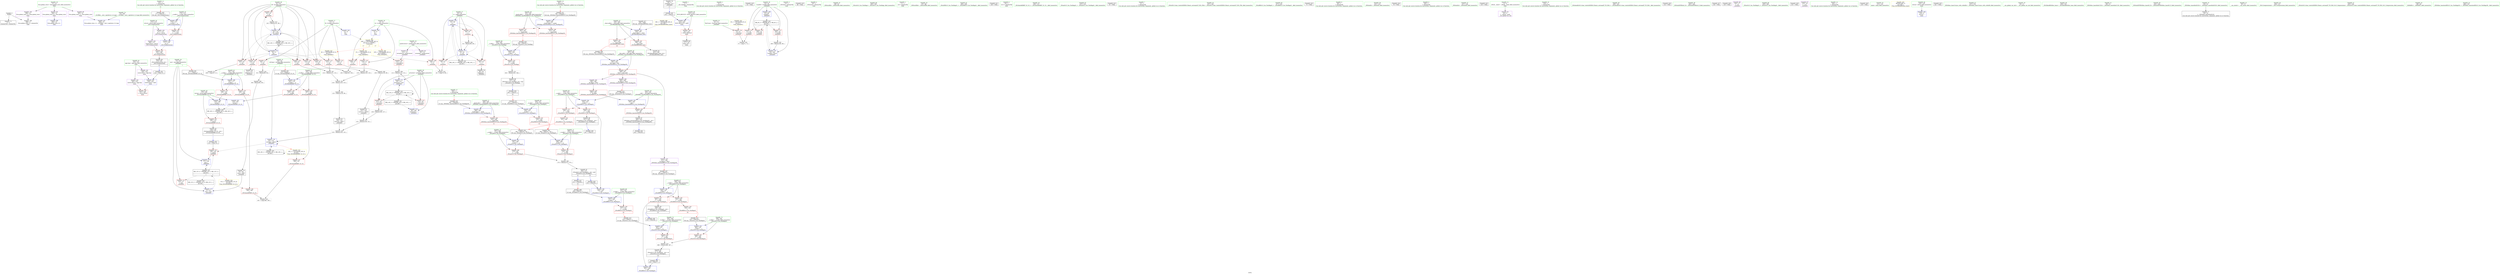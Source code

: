 digraph "SVFG" {
	label="SVFG";

	Node0x55992e566b10 [shape=record,color=grey,label="{NodeID: 0\nNullPtr}"];
	Node0x55992e566b10 -> Node0x55992e588270[style=solid];
	Node0x55992e566b10 -> Node0x55992e58dfb0[style=solid];
	Node0x55992e5bee40 [shape=record,color=black,label="{NodeID: 443\n271 = PHI(235, )\n0th arg _ZSt12setprecisioni }"];
	Node0x55992e5bee40 -> Node0x55992e58f020[style=solid];
	Node0x55992e5a94e0 [shape=record,color=yellow,style=double,label="{NodeID: 360\n20V_1 = ENCHI(MR_20V_0)\npts\{140000 \}\nFun[_Z4MAINv]}"];
	Node0x55992e5a94e0 -> Node0x55992e58c070[style=dashed];
	Node0x55992e589580 [shape=record,color=blue,label="{NodeID: 194\n324\<--322\n__a.addr\<--__a\n_ZStaNRSt13_Ios_FmtflagsS_\n}"];
	Node0x55992e589580 -> Node0x55992e58d180[style=dashed];
	Node0x55992e589580 -> Node0x55992e58d250[style=dashed];
	Node0x55992e585f00 [shape=record,color=red,label="{NodeID: 111\n94\<--11\n\<--B\n_Z4MAINv\n}"];
	Node0x55992e585f00 -> Node0x55992e597240[style=solid];
	Node0x55992e584830 [shape=record,color=green,label="{NodeID: 28\n57\<--58\nans\<--ans_field_insensitive\n_Z4MAINv\n|{|<s3>7}}"];
	Node0x55992e584830 -> Node0x55992e58b920[style=solid];
	Node0x55992e584830 -> Node0x55992e58e320[style=solid];
	Node0x55992e584830 -> Node0x55992e58e730[style=solid];
	Node0x55992e584830:s3 -> Node0x55992e5bebc0[style=solid,color=red];
	Node0x55992e597540 [shape=record,color=grey,label="{NodeID: 305\n120 = Binary(118, 119, )\n}"];
	Node0x55992e597540 -> Node0x55992e596f40[style=solid];
	Node0x55992e58c7c0 [shape=record,color=red,label="{NodeID: 139\n247\<--222\n\<--RUN_RESULT\nmain\n}"];
	Node0x55992e58c7c0 -> Node0x55992e588a20[style=solid];
	Node0x55992e5871e0 [shape=record,color=green,label="{NodeID: 56\n287\<--288\nthis.addr\<--this.addr_field_insensitive\n_ZNSt8ios_base4setfESt13_Ios_FmtflagsS0_\n}"];
	Node0x55992e5871e0 -> Node0x55992e58cca0[style=solid];
	Node0x55992e5871e0 -> Node0x55992e58f1c0[style=solid];
	Node0x55992e5bcd00 [shape=record,color=black,label="{NodeID: 416\n338 = PHI(302, )\n0th arg _ZStcoSt13_Ios_Fmtflags }"];
	Node0x55992e5bcd00 -> Node0x55992e5897f0[style=solid];
	Node0x55992e5a65b0 [shape=record,color=black,label="{NodeID: 333\nMR_18V_2 = PHI(MR_18V_3, MR_18V_1, )\npts\{64 \}\n}"];
	Node0x55992e5a65b0 -> Node0x55992e58e660[style=dashed];
	Node0x55992e5a65b0 -> Node0x55992e5a65b0[style=dashed];
	Node0x55992e58deb0 [shape=record,color=blue,label="{NodeID: 167\n395\<--23\nllvm.global_ctors_1\<--_GLOBAL__sub_I_cgy4ever_0_0.cpp\nGlob }"];
	Node0x55992e588a20 [shape=record,color=black,label="{NodeID: 84\n217\<--247\nmain_ret\<--\nmain\n}"];
	Node0x55992e582700 [shape=record,color=green,label="{NodeID: 1\n7\<--1\n__dso_handle\<--dummyObj\nGlob }"];
	Node0x55992e5bef80 [shape=record,color=black,label="{NodeID: 444\n365 = PHI(310, 331, )\n0th arg _ZStanSt13_Ios_FmtflagsS_ }"];
	Node0x55992e5bef80 -> Node0x55992e589b30[style=solid];
	Node0x55992e589650 [shape=record,color=blue,label="{NodeID: 195\n326\<--323\n__b.addr\<--__b\n_ZStaNRSt13_Ios_FmtflagsS_\n}"];
	Node0x55992e589650 -> Node0x55992e58d320[style=dashed];
	Node0x55992e585fd0 [shape=record,color=red,label="{NodeID: 112\n121\<--11\n\<--B\n_Z4MAINv\n}"];
	Node0x55992e585fd0 -> Node0x55992e597840[style=solid];
	Node0x55992e584900 [shape=record,color=green,label="{NodeID: 29\n59\<--60\npCorrect\<--pCorrect_field_insensitive\n_Z4MAINv\n}"];
	Node0x55992e584900 -> Node0x55992e58b9f0[style=solid];
	Node0x55992e584900 -> Node0x55992e58bac0[style=solid];
	Node0x55992e584900 -> Node0x55992e58e3f0[style=solid];
	Node0x55992e584900 -> Node0x55992e58e590[style=solid];
	Node0x55992e5976c0 [shape=record,color=grey,label="{NodeID: 306\n96 = Binary(95, 69, )\n}"];
	Node0x55992e5976c0 -> Node0x55992e588610[style=solid];
	Node0x55992e58c890 [shape=record,color=red,label="{NodeID: 140\n241\<--240\n\<--coerce.dive3\nmain\n}"];
	Node0x55992e5872b0 [shape=record,color=green,label="{NodeID: 57\n289\<--290\n__fmtfl.addr\<--__fmtfl.addr_field_insensitive\n_ZNSt8ios_base4setfESt13_Ios_FmtflagsS0_\n}"];
	Node0x55992e5872b0 -> Node0x55992e58cd70[style=solid];
	Node0x55992e5872b0 -> Node0x55992e58f290[style=solid];
	Node0x55992e5bce40 [shape=record,color=black,label="{NodeID: 417\n258 = PHI()\n0th arg _ZSt5fixedRSt8ios_base }"];
	Node0x55992e5bce40 -> Node0x55992e58ef50[style=solid];
	Node0x55992e5a6ab0 [shape=record,color=yellow,style=double,label="{NodeID: 334\n12V_1 = ENCHI(MR_12V_0)\npts\{58 \}\nFun[_ZSt3minIdERKT_S2_S2_]}"];
	Node0x55992e5a6ab0 -> Node0x55992e58c6f0[style=dashed];
	Node0x55992e58dfb0 [shape=record,color=blue, style = dotted,label="{NodeID: 168\n396\<--3\nllvm.global_ctors_2\<--dummyVal\nGlob }"];
	Node0x55992e588af0 [shape=record,color=black,label="{NodeID: 85\n257\<--268\n_ZSt5fixedRSt8ios_base_ret\<--\n_ZSt5fixedRSt8ios_base\n}"];
	Node0x55992e582790 [shape=record,color=green,label="{NodeID: 2\n9\<--1\n\<--dummyObj\nCan only get source location for instruction, argument, global var or function.}"];
	Node0x55992e5bf190 [shape=record,color=black,label="{NodeID: 445\n366 = PHI(311, 332, )\n1st arg _ZStanSt13_Ios_FmtflagsS_ }"];
	Node0x55992e5bf190 -> Node0x55992e589c00[style=solid];
	Node0x55992e589720 [shape=record,color=blue,label="{NodeID: 196\n334\<--333\n\<--call\n_ZStaNRSt13_Ios_FmtflagsS_\n}"];
	Node0x55992e5860a0 [shape=record,color=red,label="{NodeID: 113\n129\<--11\n\<--B\n_Z4MAINv\n}"];
	Node0x55992e5860a0 -> Node0x55992e597b40[style=solid];
	Node0x55992e5849d0 [shape=record,color=green,label="{NodeID: 30\n61\<--62\ni8\<--i8_field_insensitive\n_Z4MAINv\n}"];
	Node0x55992e5849d0 -> Node0x55992e58bb90[style=solid];
	Node0x55992e5849d0 -> Node0x55992e58bc60[style=solid];
	Node0x55992e5849d0 -> Node0x55992e58bd30[style=solid];
	Node0x55992e5849d0 -> Node0x55992e58be00[style=solid];
	Node0x55992e5849d0 -> Node0x55992e58bed0[style=solid];
	Node0x55992e5849d0 -> Node0x55992e58bfa0[style=solid];
	Node0x55992e5849d0 -> Node0x55992e58e4c0[style=solid];
	Node0x55992e5849d0 -> Node0x55992e58e800[style=solid];
	Node0x55992e597840 [shape=record,color=grey,label="{NodeID: 307\n123 = Binary(121, 122, )\n}"];
	Node0x55992e597840 -> Node0x55992e596f40[style=solid];
	Node0x55992e58c960 [shape=record,color=red,label="{NodeID: 141\n262\<--259\n\<--__base.addr\n_ZSt5fixedRSt8ios_base\n|{<s0>18}}"];
	Node0x55992e58c960:s0 -> Node0x55992e5bc3c0[style=solid,color=red];
	Node0x55992e587380 [shape=record,color=green,label="{NodeID: 58\n291\<--292\n__mask.addr\<--__mask.addr_field_insensitive\n_ZNSt8ios_base4setfESt13_Ios_FmtflagsS0_\n}"];
	Node0x55992e587380 -> Node0x55992e58ce40[style=solid];
	Node0x55992e587380 -> Node0x55992e58cf10[style=solid];
	Node0x55992e587380 -> Node0x55992e5893e0[style=solid];
	Node0x55992e5bd150 [shape=record,color=black,label="{NodeID: 418\n65 = PHI()\n}"];
	Node0x55992e5a7de0 [shape=record,color=yellow,style=double,label="{NodeID: 335\n18V_1 = ENCHI(MR_18V_0)\npts\{64 \}\nFun[_ZSt3minIdERKT_S2_S2_]}"];
	Node0x55992e5a7de0 -> Node0x55992e58c620[style=dashed];
	Node0x55992e58e0b0 [shape=record,color=blue,label="{NodeID: 169\n53\<--69\nCaseID\<--\n_Z4MAINv\n}"];
	Node0x55992e58e0b0 -> Node0x55992e5a4cb0[style=dashed];
	Node0x55992e588bc0 [shape=record,color=black,label="{NodeID: 86\n270\<--281\n_ZSt12setprecisioni_ret\<--\n_ZSt12setprecisioni\n|{<s0>15}}"];
	Node0x55992e588bc0:s0 -> Node0x55992e5bdef0[style=solid,color=blue];
	Node0x55992e582a40 [shape=record,color=green,label="{NodeID: 3\n15\<--1\n_ZSt3cin\<--dummyObj\nGlob }"];
	Node0x55992e5897f0 [shape=record,color=blue,label="{NodeID: 197\n339\<--338\n__a.addr\<--__a\n_ZStcoSt13_Ios_Fmtflags\n}"];
	Node0x55992e5897f0 -> Node0x55992e58d4c0[style=dashed];
	Node0x55992e586170 [shape=record,color=red,label="{NodeID: 114\n72\<--51\n\<--TestCase\n_Z4MAINv\n}"];
	Node0x55992e586170 -> Node0x55992e598bc0[style=solid];
	Node0x55992e584aa0 [shape=record,color=green,label="{NodeID: 31\n63\<--64\nref.tmp\<--ref.tmp_field_insensitive\n_Z4MAINv\n|{|<s1>7}}"];
	Node0x55992e584aa0 -> Node0x55992e58e660[style=solid];
	Node0x55992e584aa0:s1 -> Node0x55992e5bed00[style=solid,color=red];
	Node0x55992e5979c0 [shape=record,color=grey,label="{NodeID: 308\n115 = Binary(114, 113, )\n}"];
	Node0x55992e5979c0 -> Node0x55992e58e590[style=solid];
	Node0x55992e58ca30 [shape=record,color=red,label="{NodeID: 142\n268\<--259\n\<--__base.addr\n_ZSt5fixedRSt8ios_base\n}"];
	Node0x55992e58ca30 -> Node0x55992e588af0[style=solid];
	Node0x55992e587450 [shape=record,color=green,label="{NodeID: 59\n293\<--294\n__old\<--__old_field_insensitive\n_ZNSt8ios_base4setfESt13_Ios_FmtflagsS0_\n}"];
	Node0x55992e587450 -> Node0x55992e58cfe0[style=solid];
	Node0x55992e587450 -> Node0x55992e5894b0[style=solid];
	Node0x55992e5bd250 [shape=record,color=black,label="{NodeID: 419\n86 = PHI()\n}"];
	Node0x55992e58e180 [shape=record,color=blue,label="{NodeID: 170\n55\<--69\ni\<--\n_Z4MAINv\n}"];
	Node0x55992e58e180 -> Node0x55992e58b6b0[style=dashed];
	Node0x55992e58e180 -> Node0x55992e58b780[style=dashed];
	Node0x55992e58e180 -> Node0x55992e58b850[style=dashed];
	Node0x55992e58e180 -> Node0x55992e58e250[style=dashed];
	Node0x55992e58e180 -> Node0x55992e5a51b0[style=dashed];
	Node0x55992e588c90 [shape=record,color=black,label="{NodeID: 87\n283\<--319\n_ZNSt8ios_base4setfESt13_Ios_FmtflagsS0__ret\<--\n_ZNSt8ios_base4setfESt13_Ios_FmtflagsS0_\n|{<s0>18}}"];
	Node0x55992e588c90:s0 -> Node0x55992e5be300[style=solid,color=blue];
	Node0x55992e582ad0 [shape=record,color=green,label="{NodeID: 4\n16\<--1\n_ZSt4cout\<--dummyObj\nGlob }"];
	Node0x55992e5898c0 [shape=record,color=blue,label="{NodeID: 198\n349\<--347\n__a.addr\<--__a\n_ZStoRRSt13_Ios_FmtflagsS_\n}"];
	Node0x55992e5898c0 -> Node0x55992e58d590[style=dashed];
	Node0x55992e5898c0 -> Node0x55992e58d660[style=dashed];
	Node0x55992e58b440 [shape=record,color=red,label="{NodeID: 115\n71\<--53\n\<--CaseID\n_Z4MAINv\n}"];
	Node0x55992e58b440 -> Node0x55992e598bc0[style=solid];
	Node0x55992e584b70 [shape=record,color=green,label="{NodeID: 32\n66\<--67\n_ZNSirsERi\<--_ZNSirsERi_field_insensitive\n}"];
	Node0x55992e597b40 [shape=record,color=grey,label="{NodeID: 309\n130 = Binary(129, 69, )\n}"];
	Node0x55992e597b40 -> Node0x55992e588880[style=solid];
	Node0x55992e58cb00 [shape=record,color=red,label="{NodeID: 143\n278\<--274\n\<--__n.addr\n_ZSt12setprecisioni\n}"];
	Node0x55992e58cb00 -> Node0x55992e58f0f0[style=solid];
	Node0x55992e587520 [shape=record,color=green,label="{NodeID: 60\n304\<--305\n_ZStcoSt13_Ios_Fmtflags\<--_ZStcoSt13_Ios_Fmtflags_field_insensitive\n}"];
	Node0x55992e5bd350 [shape=record,color=black,label="{NodeID: 420\n135 = PHI(176, )\n}"];
	Node0x55992e5bd350 -> Node0x55992e58c140[style=solid];
	Node0x55992e58e250 [shape=record,color=blue,label="{NodeID: 171\n55\<--91\ni\<--inc\n_Z4MAINv\n}"];
	Node0x55992e58e250 -> Node0x55992e58b6b0[style=dashed];
	Node0x55992e58e250 -> Node0x55992e58b780[style=dashed];
	Node0x55992e58e250 -> Node0x55992e58b850[style=dashed];
	Node0x55992e58e250 -> Node0x55992e58e250[style=dashed];
	Node0x55992e58e250 -> Node0x55992e5a51b0[style=dashed];
	Node0x55992e588d60 [shape=record,color=black,label="{NodeID: 88\n321\<--334\n_ZStaNRSt13_Ios_FmtflagsS__ret\<--\n_ZStaNRSt13_Ios_FmtflagsS_\n|{<s0>20}}"];
	Node0x55992e588d60:s0 -> Node0x55992e5be610[style=solid,color=blue];
	Node0x55992e582b60 [shape=record,color=green,label="{NodeID: 5\n17\<--1\n.str\<--dummyObj\nGlob }"];
	Node0x55992e589990 [shape=record,color=blue,label="{NodeID: 199\n351\<--348\n__b.addr\<--__b\n_ZStoRRSt13_Ios_FmtflagsS_\n}"];
	Node0x55992e589990 -> Node0x55992e58d730[style=dashed];
	Node0x55992e58b510 [shape=record,color=red,label="{NodeID: 116\n149\<--53\n\<--CaseID\n_Z4MAINv\n}"];
	Node0x55992e584c70 [shape=record,color=green,label="{NodeID: 33\n87\<--88\n_ZNSirsERd\<--_ZNSirsERd_field_insensitive\n}"];
	Node0x55992e597cc0 [shape=record,color=grey,label="{NodeID: 310\n133 = Binary(126, 132, )\n}"];
	Node0x55992e597cc0 -> Node0x55992e58e660[style=solid];
	Node0x55992e58cbd0 [shape=record,color=red,label="{NodeID: 144\n281\<--280\n\<--coerce.dive\n_ZSt12setprecisioni\n}"];
	Node0x55992e58cbd0 -> Node0x55992e588bc0[style=solid];
	Node0x55992e587620 [shape=record,color=green,label="{NodeID: 61\n308\<--309\n_ZStaNRSt13_Ios_FmtflagsS_\<--_ZStaNRSt13_Ios_FmtflagsS__field_insensitive\n}"];
	Node0x55992e5bd580 [shape=record,color=black,label="{NodeID: 421\n146 = PHI()\n}"];
	Node0x55992e58e320 [shape=record,color=blue,label="{NodeID: 172\n57\<--97\nans\<--conv\n_Z4MAINv\n}"];
	Node0x55992e58e320 -> Node0x55992e5a2eb0[style=dashed];
	Node0x55992e588e30 [shape=record,color=black,label="{NodeID: 89\n337\<--343\n_ZStcoSt13_Ios_Fmtflags_ret\<--neg\n_ZStcoSt13_Ios_Fmtflags\n|{<s0>19}}"];
	Node0x55992e588e30:s0 -> Node0x55992e5be410[style=solid,color=blue];
	Node0x55992e582bf0 [shape=record,color=green,label="{NodeID: 6\n19\<--1\n.str.1\<--dummyObj\nGlob }"];
	Node0x55992e5a9a80 [shape=record,color=yellow,style=double,label="{NodeID: 366\n36V_1 = ENCHI(MR_36V_0)\npts\{10 12 140000 \}\nFun[main]|{<s0>17|<s1>17|<s2>17}}"];
	Node0x55992e5a9a80:s0 -> Node0x55992e5a8cd0[style=dashed,color=red];
	Node0x55992e5a9a80:s1 -> Node0x55992e5a8de0[style=dashed,color=red];
	Node0x55992e5a9a80:s2 -> Node0x55992e5a94e0[style=dashed,color=red];
	Node0x55992e589a60 [shape=record,color=blue,label="{NodeID: 200\n361\<--358\n\<--call\n_ZStoRRSt13_Ios_FmtflagsS_\n}"];
	Node0x55992e58b5e0 [shape=record,color=red,label="{NodeID: 117\n165\<--53\n\<--CaseID\n_Z4MAINv\n}"];
	Node0x55992e58b5e0 -> Node0x55992e5970c0[style=solid];
	Node0x55992e584d70 [shape=record,color=green,label="{NodeID: 34\n136\<--137\n_ZSt3minIdERKT_S2_S2_\<--_ZSt3minIdERKT_S2_S2__field_insensitive\n}"];
	Node0x55992e597e40 [shape=record,color=grey,label="{NodeID: 311\n132 = Binary(128, 131, )\n}"];
	Node0x55992e597e40 -> Node0x55992e597cc0[style=solid];
	Node0x55992e58cca0 [shape=record,color=red,label="{NodeID: 145\n298\<--287\nthis1\<--this.addr\n_ZNSt8ios_base4setfESt13_Ios_FmtflagsS0_\n}"];
	Node0x55992e58cca0 -> Node0x55992e585a20[style=solid];
	Node0x55992e58cca0 -> Node0x55992e585af0[style=solid];
	Node0x55992e58cca0 -> Node0x55992e585bc0[style=solid];
	Node0x55992e587720 [shape=record,color=green,label="{NodeID: 62\n313\<--314\n_ZStanSt13_Ios_FmtflagsS_\<--_ZStanSt13_Ios_FmtflagsS__field_insensitive\n}"];
	Node0x55992e5bd650 [shape=record,color=black,label="{NodeID: 422\n33 = PHI()\n}"];
	Node0x55992e58e3f0 [shape=record,color=blue,label="{NodeID: 173\n59\<--100\npCorrect\<--\n_Z4MAINv\n}"];
	Node0x55992e58e3f0 -> Node0x55992e5a33b0[style=dashed];
	Node0x55992e588f00 [shape=record,color=black,label="{NodeID: 90\n346\<--361\n_ZStoRRSt13_Ios_FmtflagsS__ret\<--\n_ZStoRRSt13_Ios_FmtflagsS_\n|{<s0>22}}"];
	Node0x55992e588f00:s0 -> Node0x55992e5be890[style=solid,color=blue];
	Node0x55992e583430 [shape=record,color=green,label="{NodeID: 7\n22\<--1\n\<--dummyObj\nCan only get source location for instruction, argument, global var or function.}"];
	Node0x55992e589b30 [shape=record,color=blue,label="{NodeID: 201\n367\<--365\n__a.addr\<--__a\n_ZStanSt13_Ios_FmtflagsS_\n}"];
	Node0x55992e589b30 -> Node0x55992e58d8d0[style=dashed];
	Node0x55992e58b6b0 [shape=record,color=red,label="{NodeID: 118\n79\<--55\n\<--i\n_Z4MAINv\n}"];
	Node0x55992e58b6b0 -> Node0x55992e5985c0[style=solid];
	Node0x55992e584e70 [shape=record,color=green,label="{NodeID: 35\n147\<--148\n_ZStlsISt11char_traitsIcEERSt13basic_ostreamIcT_ES5_PKc\<--_ZStlsISt11char_traitsIcEERSt13basic_ostreamIcT_ES5_PKc_field_insensitive\n}"];
	Node0x55992e597fc0 [shape=record,color=grey,label="{NodeID: 312\n343 = Binary(342, 344, )\n}"];
	Node0x55992e597fc0 -> Node0x55992e588e30[style=solid];
	Node0x55992e58cd70 [shape=record,color=red,label="{NodeID: 146\n310\<--289\n\<--__fmtfl.addr\n_ZNSt8ios_base4setfESt13_Ios_FmtflagsS0_\n|{<s0>21}}"];
	Node0x55992e58cd70:s0 -> Node0x55992e5bef80[style=solid,color=red];
	Node0x55992e587820 [shape=record,color=green,label="{NodeID: 63\n317\<--318\n_ZStoRRSt13_Ios_FmtflagsS_\<--_ZStoRRSt13_Ios_FmtflagsS__field_insensitive\n}"];
	Node0x55992e5bd720 [shape=record,color=black,label="{NodeID: 423\n75 = PHI()\n}"];
	Node0x55992e58e4c0 [shape=record,color=blue,label="{NodeID: 174\n61\<--9\ni8\<--\n_Z4MAINv\n}"];
	Node0x55992e58e4c0 -> Node0x55992e58bb90[style=dashed];
	Node0x55992e58e4c0 -> Node0x55992e58bc60[style=dashed];
	Node0x55992e58e4c0 -> Node0x55992e58bd30[style=dashed];
	Node0x55992e58e4c0 -> Node0x55992e58be00[style=dashed];
	Node0x55992e58e4c0 -> Node0x55992e58bed0[style=dashed];
	Node0x55992e58e4c0 -> Node0x55992e58bfa0[style=dashed];
	Node0x55992e58e4c0 -> Node0x55992e58e800[style=dashed];
	Node0x55992e58e4c0 -> Node0x55992e5a60b0[style=dashed];
	Node0x55992e588fd0 [shape=record,color=black,label="{NodeID: 91\n364\<--375\n_ZStanSt13_Ios_FmtflagsS__ret\<--and\n_ZStanSt13_Ios_FmtflagsS_\n|{<s0>21|<s1>23}}"];
	Node0x55992e588fd0:s0 -> Node0x55992e5be720[style=solid,color=blue];
	Node0x55992e588fd0:s1 -> Node0x55992e5be9a0[style=solid,color=blue];
	Node0x55992e5834c0 [shape=record,color=green,label="{NodeID: 8\n69\<--1\n\<--dummyObj\nCan only get source location for instruction, argument, global var or function.}"];
	Node0x55992e5a9ca0 [shape=record,color=yellow,style=double,label="{NodeID: 368\n38V_1 = ENCHI(MR_38V_0)\npts\{260 \}\nFun[_ZSt5fixedRSt8ios_base]}"];
	Node0x55992e5a9ca0 -> Node0x55992e58ef50[style=dashed];
	Node0x55992e589c00 [shape=record,color=blue,label="{NodeID: 202\n369\<--366\n__b.addr\<--__b\n_ZStanSt13_Ios_FmtflagsS_\n}"];
	Node0x55992e589c00 -> Node0x55992e58d9a0[style=dashed];
	Node0x55992e58b780 [shape=record,color=red,label="{NodeID: 119\n83\<--55\n\<--i\n_Z4MAINv\n}"];
	Node0x55992e58b780 -> Node0x55992e588540[style=solid];
	Node0x55992e584f70 [shape=record,color=green,label="{NodeID: 36\n151\<--152\n_ZNSolsEi\<--_ZNSolsEi_field_insensitive\n}"];
	Node0x55992e598140 [shape=record,color=grey,label="{NodeID: 313\n128 = Binary(100, 127, )\n}"];
	Node0x55992e598140 -> Node0x55992e597e40[style=solid];
	Node0x55992e58ce40 [shape=record,color=red,label="{NodeID: 147\n302\<--291\n\<--__mask.addr\n_ZNSt8ios_base4setfESt13_Ios_FmtflagsS0_\n|{<s0>19}}"];
	Node0x55992e58ce40:s0 -> Node0x55992e5bcd00[style=solid,color=red];
	Node0x55992e587920 [shape=record,color=green,label="{NodeID: 64\n324\<--325\n__a.addr\<--__a.addr_field_insensitive\n_ZStaNRSt13_Ios_FmtflagsS_\n}"];
	Node0x55992e587920 -> Node0x55992e58d180[style=solid];
	Node0x55992e587920 -> Node0x55992e58d250[style=solid];
	Node0x55992e587920 -> Node0x55992e589580[style=solid];
	Node0x55992e5bd7f0 [shape=record,color=black,label="{NodeID: 424\n76 = PHI()\n}"];
	Node0x55992e58e590 [shape=record,color=blue,label="{NodeID: 175\n59\<--115\npCorrect\<--mul\n_Z4MAINv\n}"];
	Node0x55992e58e590 -> Node0x55992e58bac0[style=dashed];
	Node0x55992e58e590 -> Node0x55992e5a33b0[style=dashed];
	Node0x55992e5890a0 [shape=record,color=black,label="{NodeID: 92\n377\<--388\n_ZStorSt13_Ios_FmtflagsS__ret\<--or\n_ZStorSt13_Ios_FmtflagsS_\n|{<s0>24}}"];
	Node0x55992e5890a0:s0 -> Node0x55992e5beab0[style=solid,color=blue];
	Node0x55992e5835c0 [shape=record,color=green,label="{NodeID: 9\n100\<--1\n\<--dummyObj\nCan only get source location for instruction, argument, global var or function.}"];
	Node0x55992e589cd0 [shape=record,color=blue,label="{NodeID: 203\n380\<--378\n__a.addr\<--__a\n_ZStorSt13_Ios_FmtflagsS_\n}"];
	Node0x55992e589cd0 -> Node0x55992e58da70[style=dashed];
	Node0x55992e58b850 [shape=record,color=red,label="{NodeID: 120\n90\<--55\n\<--i\n_Z4MAINv\n}"];
	Node0x55992e58b850 -> Node0x55992e596c40[style=solid];
	Node0x55992e585070 [shape=record,color=green,label="{NodeID: 37\n157\<--158\n_ZNSolsEd\<--_ZNSolsEd_field_insensitive\n}"];
	Node0x55992e5982c0 [shape=record,color=grey,label="{NodeID: 314\n388 = Binary(386, 387, )\n}"];
	Node0x55992e5982c0 -> Node0x55992e5890a0[style=solid];
	Node0x55992e58cf10 [shape=record,color=red,label="{NodeID: 148\n311\<--291\n\<--__mask.addr\n_ZNSt8ios_base4setfESt13_Ios_FmtflagsS0_\n|{<s0>21}}"];
	Node0x55992e58cf10:s0 -> Node0x55992e5bf190[style=solid,color=red];
	Node0x55992e5879f0 [shape=record,color=green,label="{NodeID: 65\n326\<--327\n__b.addr\<--__b.addr_field_insensitive\n_ZStaNRSt13_Ios_FmtflagsS_\n}"];
	Node0x55992e5879f0 -> Node0x55992e58d320[style=solid];
	Node0x55992e5879f0 -> Node0x55992e589650[style=solid];
	Node0x55992e5bd8c0 [shape=record,color=black,label="{NodeID: 425\n150 = PHI()\n}"];
	Node0x55992e58e660 [shape=record,color=blue,label="{NodeID: 176\n63\<--133\nref.tmp\<--add23\n_Z4MAINv\n|{|<s3>7}}"];
	Node0x55992e58e660 -> Node0x55992e58c140[style=dashed];
	Node0x55992e58e660 -> Node0x55992e58e660[style=dashed];
	Node0x55992e58e660 -> Node0x55992e5a65b0[style=dashed];
	Node0x55992e58e660:s3 -> Node0x55992e5a7de0[style=dashed,color=red];
	Node0x55992e589170 [shape=record,color=purple,label="{NodeID: 93\n32\<--4\n\<--_ZStL8__ioinit\n__cxx_global_var_init\n}"];
	Node0x55992e5836c0 [shape=record,color=green,label="{NodeID: 10\n226\<--1\n\<--dummyObj\nCan only get source location for instruction, argument, global var or function.}"];
	Node0x55992e589da0 [shape=record,color=blue,label="{NodeID: 204\n382\<--379\n__b.addr\<--__b\n_ZStorSt13_Ios_FmtflagsS_\n}"];
	Node0x55992e589da0 -> Node0x55992e58db40[style=dashed];
	Node0x55992e58b920 [shape=record,color=red,label="{NodeID: 121\n155\<--57\n\<--ans\n_Z4MAINv\n}"];
	Node0x55992e585170 [shape=record,color=green,label="{NodeID: 38\n160\<--161\n_ZSt4endlIcSt11char_traitsIcEERSt13basic_ostreamIT_T0_ES6_\<--_ZSt4endlIcSt11char_traitsIcEERSt13basic_ostreamIT_T0_ES6__field_insensitive\n}"];
	Node0x55992e598440 [shape=record,color=grey,label="{NodeID: 315\n142 = Binary(141, 69, )\n}"];
	Node0x55992e598440 -> Node0x55992e58e800[style=solid];
	Node0x55992e58cfe0 [shape=record,color=red,label="{NodeID: 149\n319\<--293\n\<--__old\n_ZNSt8ios_base4setfESt13_Ios_FmtflagsS0_\n}"];
	Node0x55992e58cfe0 -> Node0x55992e588c90[style=solid];
	Node0x55992e587ac0 [shape=record,color=green,label="{NodeID: 66\n339\<--340\n__a.addr\<--__a.addr_field_insensitive\n_ZStcoSt13_Ios_Fmtflags\n}"];
	Node0x55992e587ac0 -> Node0x55992e58d4c0[style=solid];
	Node0x55992e587ac0 -> Node0x55992e5897f0[style=solid];
	Node0x55992e5bd9f0 [shape=record,color=black,label="{NodeID: 426\n154 = PHI()\n}"];
	Node0x55992e58e730 [shape=record,color=blue,label="{NodeID: 177\n57\<--138\nans\<--\n_Z4MAINv\n}"];
	Node0x55992e58e730 -> Node0x55992e5a2eb0[style=dashed];
	Node0x55992e589240 [shape=record,color=purple,label="{NodeID: 94\n85\<--13\narrayidx\<--probCorrect\n_Z4MAINv\n}"];
	Node0x55992e5837c0 [shape=record,color=green,label="{NodeID: 11\n235\<--1\n\<--dummyObj\nCan only get source location for instruction, argument, global var or function.|{<s0>15}}"];
	Node0x55992e5837c0:s0 -> Node0x55992e5bee40[style=solid,color=red];
	Node0x55992e58b9f0 [shape=record,color=red,label="{NodeID: 122\n114\<--59\n\<--pCorrect\n_Z4MAINv\n}"];
	Node0x55992e58b9f0 -> Node0x55992e5979c0[style=solid];
	Node0x55992e585270 [shape=record,color=green,label="{NodeID: 39\n162\<--163\n_ZNSolsEPFRSoS_E\<--_ZNSolsEPFRSoS_E_field_insensitive\n}"];
	Node0x55992e5985c0 [shape=record,color=grey,label="{NodeID: 316\n81 = cmp(79, 80, )\n}"];
	Node0x55992e58d0b0 [shape=record,color=red,label="{NodeID: 150\n300\<--299\n\<--_M_flags\n_ZNSt8ios_base4setfESt13_Ios_FmtflagsS0_\n}"];
	Node0x55992e58d0b0 -> Node0x55992e5894b0[style=solid];
	Node0x55992e587b90 [shape=record,color=green,label="{NodeID: 67\n349\<--350\n__a.addr\<--__a.addr_field_insensitive\n_ZStoRRSt13_Ios_FmtflagsS_\n}"];
	Node0x55992e587b90 -> Node0x55992e58d590[style=solid];
	Node0x55992e587b90 -> Node0x55992e58d660[style=solid];
	Node0x55992e587b90 -> Node0x55992e5898c0[style=solid];
	Node0x55992e5bdaf0 [shape=record,color=black,label="{NodeID: 427\n156 = PHI()\n}"];
	Node0x55992e58e800 [shape=record,color=blue,label="{NodeID: 178\n61\<--142\ni8\<--inc26\n_Z4MAINv\n}"];
	Node0x55992e58e800 -> Node0x55992e58bb90[style=dashed];
	Node0x55992e58e800 -> Node0x55992e58bc60[style=dashed];
	Node0x55992e58e800 -> Node0x55992e58bd30[style=dashed];
	Node0x55992e58e800 -> Node0x55992e58be00[style=dashed];
	Node0x55992e58e800 -> Node0x55992e58bed0[style=dashed];
	Node0x55992e58e800 -> Node0x55992e58bfa0[style=dashed];
	Node0x55992e58e800 -> Node0x55992e58e800[style=dashed];
	Node0x55992e58e800 -> Node0x55992e5a60b0[style=dashed];
	Node0x55992e589310 [shape=record,color=purple,label="{NodeID: 95\n112\<--13\narrayidx14\<--probCorrect\n_Z4MAINv\n}"];
	Node0x55992e589310 -> Node0x55992e58c070[style=solid];
	Node0x55992e5838c0 [shape=record,color=green,label="{NodeID: 12\n264\<--1\n\<--dummyObj\nCan only get source location for instruction, argument, global var or function.|{<s0>18}}"];
	Node0x55992e5838c0:s0 -> Node0x55992e5bc500[style=solid,color=red];
	Node0x55992e58bac0 [shape=record,color=red,label="{NodeID: 123\n127\<--59\n\<--pCorrect\n_Z4MAINv\n}"];
	Node0x55992e58bac0 -> Node0x55992e598140[style=solid];
	Node0x55992e585370 [shape=record,color=green,label="{NodeID: 40\n179\<--180\nretval\<--retval_field_insensitive\n_ZSt3minIdERKT_S2_S2_\n}"];
	Node0x55992e585370 -> Node0x55992e58c210[style=solid];
	Node0x55992e585370 -> Node0x55992e58eb40[style=solid];
	Node0x55992e585370 -> Node0x55992e58ec10[style=solid];
	Node0x55992e598740 [shape=record,color=grey,label="{NodeID: 317\n108 = cmp(107, 9, )\n}"];
	Node0x55992e58d180 [shape=record,color=red,label="{NodeID: 151\n330\<--324\n\<--__a.addr\n_ZStaNRSt13_Ios_FmtflagsS_\n}"];
	Node0x55992e58d180 -> Node0x55992e58d3f0[style=solid];
	Node0x55992e587c60 [shape=record,color=green,label="{NodeID: 68\n351\<--352\n__b.addr\<--__b.addr_field_insensitive\n_ZStoRRSt13_Ios_FmtflagsS_\n}"];
	Node0x55992e587c60 -> Node0x55992e58d730[style=solid];
	Node0x55992e587c60 -> Node0x55992e589990[style=solid];
	Node0x55992e5bdbf0 [shape=record,color=black,label="{NodeID: 428\n159 = PHI()\n}"];
	Node0x55992e58e8d0 [shape=record,color=blue,label="{NodeID: 179\n53\<--166\nCaseID\<--inc34\n_Z4MAINv\n}"];
	Node0x55992e58e8d0 -> Node0x55992e5a4cb0[style=dashed];
	Node0x55992e586260 [shape=record,color=purple,label="{NodeID: 96\n145\<--17\n\<--.str\n_Z4MAINv\n}"];
	Node0x55992e5839c0 [shape=record,color=green,label="{NodeID: 13\n265\<--1\n\<--dummyObj\nCan only get source location for instruction, argument, global var or function.|{<s0>18}}"];
	Node0x55992e5839c0:s0 -> Node0x55992e5bc760[style=solid,color=red];
	Node0x55992e58bb90 [shape=record,color=red,label="{NodeID: 124\n103\<--61\n\<--i8\n_Z4MAINv\n}"];
	Node0x55992e58bb90 -> Node0x55992e598a40[style=solid];
	Node0x55992e585440 [shape=record,color=green,label="{NodeID: 41\n181\<--182\n__a.addr\<--__a.addr_field_insensitive\n_ZSt3minIdERKT_S2_S2_\n}"];
	Node0x55992e585440 -> Node0x55992e58c2e0[style=solid];
	Node0x55992e585440 -> Node0x55992e58c3b0[style=solid];
	Node0x55992e585440 -> Node0x55992e58e9a0[style=solid];
	Node0x55992e5988c0 [shape=record,color=grey,label="{NodeID: 318\n191 = cmp(188, 190, )\n}"];
	Node0x55992e58d250 [shape=record,color=red,label="{NodeID: 152\n334\<--324\n\<--__a.addr\n_ZStaNRSt13_Ios_FmtflagsS_\n}"];
	Node0x55992e58d250 -> Node0x55992e588d60[style=solid];
	Node0x55992e58d250 -> Node0x55992e589720[style=solid];
	Node0x55992e587d30 [shape=record,color=green,label="{NodeID: 69\n359\<--360\n_ZStorSt13_Ios_FmtflagsS_\<--_ZStorSt13_Ios_FmtflagsS__field_insensitive\n}"];
	Node0x55992e5bdcc0 [shape=record,color=black,label="{NodeID: 429\n225 = PHI()\n}"];
	Node0x55992e58e9a0 [shape=record,color=blue,label="{NodeID: 180\n181\<--177\n__a.addr\<--__a\n_ZSt3minIdERKT_S2_S2_\n}"];
	Node0x55992e58e9a0 -> Node0x55992e58c2e0[style=dashed];
	Node0x55992e58e9a0 -> Node0x55992e58c3b0[style=dashed];
	Node0x55992e586330 [shape=record,color=purple,label="{NodeID: 97\n153\<--19\n\<--.str.1\n_Z4MAINv\n}"];
	Node0x55992e583ac0 [shape=record,color=green,label="{NodeID: 14\n344\<--1\n\<--dummyObj\nCan only get source location for instruction, argument, global var or function.}"];
	Node0x55992e58bc60 [shape=record,color=red,label="{NodeID: 125\n107\<--61\n\<--i8\n_Z4MAINv\n}"];
	Node0x55992e58bc60 -> Node0x55992e598740[style=solid];
	Node0x55992e585510 [shape=record,color=green,label="{NodeID: 42\n183\<--184\n__b.addr\<--__b.addr_field_insensitive\n_ZSt3minIdERKT_S2_S2_\n}"];
	Node0x55992e585510 -> Node0x55992e58c480[style=solid];
	Node0x55992e585510 -> Node0x55992e58c550[style=solid];
	Node0x55992e585510 -> Node0x55992e58ea70[style=solid];
	Node0x55992e598a40 [shape=record,color=grey,label="{NodeID: 319\n105 = cmp(103, 104, )\n}"];
	Node0x55992e58d320 [shape=record,color=red,label="{NodeID: 153\n332\<--326\n\<--__b.addr\n_ZStaNRSt13_Ios_FmtflagsS_\n|{<s0>23}}"];
	Node0x55992e58d320:s0 -> Node0x55992e5bf190[style=solid,color=red];
	Node0x55992e587e30 [shape=record,color=green,label="{NodeID: 70\n367\<--368\n__a.addr\<--__a.addr_field_insensitive\n_ZStanSt13_Ios_FmtflagsS_\n}"];
	Node0x55992e587e30 -> Node0x55992e58d8d0[style=solid];
	Node0x55992e587e30 -> Node0x55992e589b30[style=solid];
	Node0x55992e5bdd90 [shape=record,color=black,label="{NodeID: 430\n229 = PHI()\n}"];
	Node0x55992e58ea70 [shape=record,color=blue,label="{NodeID: 181\n183\<--178\n__b.addr\<--__b\n_ZSt3minIdERKT_S2_S2_\n}"];
	Node0x55992e58ea70 -> Node0x55992e58c480[style=dashed];
	Node0x55992e58ea70 -> Node0x55992e58c550[style=dashed];
	Node0x55992e586400 [shape=record,color=purple,label="{NodeID: 98\n394\<--21\nllvm.global_ctors_0\<--llvm.global_ctors\nGlob }"];
	Node0x55992e586400 -> Node0x55992e58ddb0[style=solid];
	Node0x55992e583bc0 [shape=record,color=green,label="{NodeID: 15\n4\<--6\n_ZStL8__ioinit\<--_ZStL8__ioinit_field_insensitive\nGlob }"];
	Node0x55992e583bc0 -> Node0x55992e589170[style=solid];
	Node0x55992e58bd30 [shape=record,color=red,label="{NodeID: 126\n110\<--61\n\<--i8\n_Z4MAINv\n}"];
	Node0x55992e58bd30 -> Node0x55992e5886e0[style=solid];
	Node0x55992e5855e0 [shape=record,color=green,label="{NodeID: 43\n215\<--216\nmain\<--main_field_insensitive\n}"];
	Node0x55992e590520 [shape=record,color=yellow,style=double,label="{NodeID: 403\nRETMU(38V_2)\npts\{260 \}\nFun[_ZSt5fixedRSt8ios_base]}"];
	Node0x55992e598bc0 [shape=record,color=grey,label="{NodeID: 320\n73 = cmp(71, 72, )\n}"];
	Node0x55992e58d3f0 [shape=record,color=red,label="{NodeID: 154\n331\<--330\n\<--\n_ZStaNRSt13_Ios_FmtflagsS_\n|{<s0>23}}"];
	Node0x55992e58d3f0:s0 -> Node0x55992e5bef80[style=solid,color=red];
	Node0x55992e587f00 [shape=record,color=green,label="{NodeID: 71\n369\<--370\n__b.addr\<--__b.addr_field_insensitive\n_ZStanSt13_Ios_FmtflagsS_\n}"];
	Node0x55992e587f00 -> Node0x55992e58d9a0[style=solid];
	Node0x55992e587f00 -> Node0x55992e589c00[style=solid];
	Node0x55992e5bdef0 [shape=record,color=black,label="{NodeID: 431\n234 = PHI(270, )\n}"];
	Node0x55992e5bdef0 -> Node0x55992e58edb0[style=solid];
	Node0x55992e58eb40 [shape=record,color=blue,label="{NodeID: 182\n179\<--193\nretval\<--\n_ZSt3minIdERKT_S2_S2_\n}"];
	Node0x55992e58eb40 -> Node0x55992e5a42b0[style=dashed];
	Node0x55992e586500 [shape=record,color=purple,label="{NodeID: 99\n395\<--21\nllvm.global_ctors_1\<--llvm.global_ctors\nGlob }"];
	Node0x55992e586500 -> Node0x55992e58deb0[style=solid];
	Node0x55992e583cc0 [shape=record,color=green,label="{NodeID: 16\n8\<--10\nA\<--A_field_insensitive\nGlob }"];
	Node0x55992e583cc0 -> Node0x55992e585c90[style=solid];
	Node0x55992e583cc0 -> Node0x55992e585d60[style=solid];
	Node0x55992e583cc0 -> Node0x55992e585e30[style=solid];
	Node0x55992e583cc0 -> Node0x55992e58dc10[style=solid];
	Node0x55992e58be00 [shape=record,color=red,label="{NodeID: 127\n119\<--61\n\<--i8\n_Z4MAINv\n}"];
	Node0x55992e58be00 -> Node0x55992e597540[style=solid];
	Node0x55992e5856e0 [shape=record,color=green,label="{NodeID: 44\n218\<--219\nretval\<--retval_field_insensitive\nmain\n}"];
	Node0x55992e5856e0 -> Node0x55992e58ece0[style=solid];
	Node0x55992e58d4c0 [shape=record,color=red,label="{NodeID: 155\n342\<--339\n\<--__a.addr\n_ZStcoSt13_Ios_Fmtflags\n}"];
	Node0x55992e58d4c0 -> Node0x55992e597fc0[style=solid];
	Node0x55992e587fd0 [shape=record,color=green,label="{NodeID: 72\n380\<--381\n__a.addr\<--__a.addr_field_insensitive\n_ZStorSt13_Ios_FmtflagsS_\n}"];
	Node0x55992e587fd0 -> Node0x55992e58da70[style=solid];
	Node0x55992e587fd0 -> Node0x55992e589cd0[style=solid];
	Node0x55992e5be0c0 [shape=record,color=black,label="{NodeID: 432\n242 = PHI()\n}"];
	Node0x55992e58ec10 [shape=record,color=blue,label="{NodeID: 183\n179\<--196\nretval\<--\n_ZSt3minIdERKT_S2_S2_\n}"];
	Node0x55992e58ec10 -> Node0x55992e5a42b0[style=dashed];
	Node0x55992e586600 [shape=record,color=purple,label="{NodeID: 100\n396\<--21\nllvm.global_ctors_2\<--llvm.global_ctors\nGlob }"];
	Node0x55992e586600 -> Node0x55992e58dfb0[style=solid];
	Node0x55992e583dc0 [shape=record,color=green,label="{NodeID: 17\n11\<--12\nB\<--B_field_insensitive\nGlob }"];
	Node0x55992e583dc0 -> Node0x55992e585f00[style=solid];
	Node0x55992e583dc0 -> Node0x55992e585fd0[style=solid];
	Node0x55992e583dc0 -> Node0x55992e5860a0[style=solid];
	Node0x55992e583dc0 -> Node0x55992e58dce0[style=solid];
	Node0x55992e58bed0 [shape=record,color=red,label="{NodeID: 128\n122\<--61\n\<--i8\n_Z4MAINv\n}"];
	Node0x55992e58bed0 -> Node0x55992e597840[style=solid];
	Node0x55992e5857b0 [shape=record,color=green,label="{NodeID: 45\n220\<--221\nagg.tmp\<--agg.tmp_field_insensitive\nmain\n}"];
	Node0x55992e5857b0 -> Node0x55992e586700[style=solid];
	Node0x55992e5857b0 -> Node0x55992e5867d0[style=solid];
	Node0x55992e5a2eb0 [shape=record,color=black,label="{NodeID: 322\nMR_12V_4 = PHI(MR_12V_5, MR_12V_3, )\npts\{58 \}\n|{|<s4>7}}"];
	Node0x55992e5a2eb0 -> Node0x55992e58b920[style=dashed];
	Node0x55992e5a2eb0 -> Node0x55992e58c140[style=dashed];
	Node0x55992e5a2eb0 -> Node0x55992e58e730[style=dashed];
	Node0x55992e5a2eb0 -> Node0x55992e5a56b0[style=dashed];
	Node0x55992e5a2eb0:s4 -> Node0x55992e5a6ab0[style=dashed,color=red];
	Node0x55992e58d590 [shape=record,color=red,label="{NodeID: 156\n355\<--349\n\<--__a.addr\n_ZStoRRSt13_Ios_FmtflagsS_\n}"];
	Node0x55992e58d590 -> Node0x55992e58d800[style=solid];
	Node0x55992e5880a0 [shape=record,color=green,label="{NodeID: 73\n382\<--383\n__b.addr\<--__b.addr_field_insensitive\n_ZStorSt13_Ios_FmtflagsS_\n}"];
	Node0x55992e5880a0 -> Node0x55992e58db40[style=solid];
	Node0x55992e5880a0 -> Node0x55992e589da0[style=solid];
	Node0x55992e5be190 [shape=record,color=black,label="{NodeID: 433\n245 = PHI(50, )\n}"];
	Node0x55992e5be190 -> Node0x55992e58ee80[style=solid];
	Node0x55992e58ece0 [shape=record,color=blue,label="{NodeID: 184\n218\<--9\nretval\<--\nmain\n}"];
	Node0x55992e586700 [shape=record,color=purple,label="{NodeID: 101\n238\<--220\ncoerce.dive\<--agg.tmp\nmain\n}"];
	Node0x55992e586700 -> Node0x55992e58edb0[style=solid];
	Node0x55992e583ec0 [shape=record,color=green,label="{NodeID: 18\n13\<--14\nprobCorrect\<--probCorrect_field_insensitive\nGlob }"];
	Node0x55992e583ec0 -> Node0x55992e589240[style=solid];
	Node0x55992e583ec0 -> Node0x55992e589310[style=solid];
	Node0x55992e58bfa0 [shape=record,color=red,label="{NodeID: 129\n141\<--61\n\<--i8\n_Z4MAINv\n}"];
	Node0x55992e58bfa0 -> Node0x55992e598440[style=solid];
	Node0x55992e585880 [shape=record,color=green,label="{NodeID: 46\n222\<--223\nRUN_RESULT\<--RUN_RESULT_field_insensitive\nmain\n}"];
	Node0x55992e585880 -> Node0x55992e58c7c0[style=solid];
	Node0x55992e585880 -> Node0x55992e58ee80[style=solid];
	Node0x55992e5a33b0 [shape=record,color=black,label="{NodeID: 323\nMR_14V_4 = PHI(MR_14V_6, MR_14V_3, )\npts\{60 \}\n}"];
	Node0x55992e5a33b0 -> Node0x55992e58b9f0[style=dashed];
	Node0x55992e5a33b0 -> Node0x55992e58bac0[style=dashed];
	Node0x55992e5a33b0 -> Node0x55992e58e590[style=dashed];
	Node0x55992e5a33b0 -> Node0x55992e5a33b0[style=dashed];
	Node0x55992e5a33b0 -> Node0x55992e5a5bb0[style=dashed];
	Node0x55992e58d660 [shape=record,color=red,label="{NodeID: 157\n361\<--349\n\<--__a.addr\n_ZStoRRSt13_Ios_FmtflagsS_\n}"];
	Node0x55992e58d660 -> Node0x55992e588f00[style=solid];
	Node0x55992e58d660 -> Node0x55992e589a60[style=solid];
	Node0x55992e588170 [shape=record,color=green,label="{NodeID: 74\n23\<--390\n_GLOBAL__sub_I_cgy4ever_0_0.cpp\<--_GLOBAL__sub_I_cgy4ever_0_0.cpp_field_insensitive\n}"];
	Node0x55992e588170 -> Node0x55992e58deb0[style=solid];
	Node0x55992e5be300 [shape=record,color=black,label="{NodeID: 434\n263 = PHI(283, )\n}"];
	Node0x55992e5a8cd0 [shape=record,color=yellow,style=double,label="{NodeID: 351\n2V_1 = ENCHI(MR_2V_0)\npts\{10 \}\nFun[_Z4MAINv]}"];
	Node0x55992e5a8cd0 -> Node0x55992e585c90[style=dashed];
	Node0x55992e5a8cd0 -> Node0x55992e585d60[style=dashed];
	Node0x55992e5a8cd0 -> Node0x55992e585e30[style=dashed];
	Node0x55992e58edb0 [shape=record,color=blue,label="{NodeID: 185\n238\<--234\ncoerce.dive\<--call2\nmain\n}"];
	Node0x55992e58edb0 -> Node0x55992e58c890[style=dashed];
	Node0x55992e5867d0 [shape=record,color=purple,label="{NodeID: 102\n240\<--220\ncoerce.dive3\<--agg.tmp\nmain\n}"];
	Node0x55992e5867d0 -> Node0x55992e58c890[style=solid];
	Node0x55992e583fc0 [shape=record,color=green,label="{NodeID: 19\n21\<--25\nllvm.global_ctors\<--llvm.global_ctors_field_insensitive\nGlob }"];
	Node0x55992e583fc0 -> Node0x55992e586400[style=solid];
	Node0x55992e583fc0 -> Node0x55992e586500[style=solid];
	Node0x55992e583fc0 -> Node0x55992e586600[style=solid];
	Node0x55992e58c070 [shape=record,color=red,label="{NodeID: 130\n113\<--112\n\<--arrayidx14\n_Z4MAINv\n}"];
	Node0x55992e58c070 -> Node0x55992e5979c0[style=solid];
	Node0x55992e585950 [shape=record,color=green,label="{NodeID: 47\n227\<--228\n_ZNSt8ios_base15sync_with_stdioEb\<--_ZNSt8ios_base15sync_with_stdioEb_field_insensitive\n}"];
	Node0x55992e5baf30 [shape=record,color=black,label="{NodeID: 407\n347 = PHI(315, )\n0th arg _ZStoRRSt13_Ios_FmtflagsS_ }"];
	Node0x55992e5baf30 -> Node0x55992e5898c0[style=solid];
	Node0x55992e58d730 [shape=record,color=red,label="{NodeID: 158\n357\<--351\n\<--__b.addr\n_ZStoRRSt13_Ios_FmtflagsS_\n|{<s0>24}}"];
	Node0x55992e58d730:s0 -> Node0x55992e5bc940[style=solid,color=red];
	Node0x55992e588270 [shape=record,color=black,label="{NodeID: 75\n2\<--3\ndummyVal\<--dummyVal\n}"];
	Node0x55992e5be410 [shape=record,color=black,label="{NodeID: 435\n303 = PHI(337, )\n|{<s0>20}}"];
	Node0x55992e5be410:s0 -> Node0x55992e5bcbc0[style=solid,color=red];
	Node0x55992e5a8de0 [shape=record,color=yellow,style=double,label="{NodeID: 352\n4V_1 = ENCHI(MR_4V_0)\npts\{12 \}\nFun[_Z4MAINv]}"];
	Node0x55992e5a8de0 -> Node0x55992e585f00[style=dashed];
	Node0x55992e5a8de0 -> Node0x55992e585fd0[style=dashed];
	Node0x55992e5a8de0 -> Node0x55992e5860a0[style=dashed];
	Node0x55992e58ee80 [shape=record,color=blue,label="{NodeID: 186\n222\<--245\nRUN_RESULT\<--call5\nmain\n}"];
	Node0x55992e58ee80 -> Node0x55992e58c7c0[style=dashed];
	Node0x55992e5868a0 [shape=record,color=purple,label="{NodeID: 103\n277\<--272\n_M_n\<--retval\n_ZSt12setprecisioni\n}"];
	Node0x55992e5868a0 -> Node0x55992e58f0f0[style=solid];
	Node0x55992e5840c0 [shape=record,color=green,label="{NodeID: 20\n26\<--27\n__cxx_global_var_init\<--__cxx_global_var_init_field_insensitive\n}"];
	Node0x55992e58c140 [shape=record,color=red,label="{NodeID: 131\n138\<--135\n\<--call24\n_Z4MAINv\n}"];
	Node0x55992e58c140 -> Node0x55992e58e730[style=solid];
	Node0x55992e586a70 [shape=record,color=green,label="{NodeID: 48\n230\<--231\n_ZSt5fixedRSt8ios_base\<--_ZSt5fixedRSt8ios_base_field_insensitive\n}"];
	Node0x55992e201e30 [shape=record,color=black,label="{NodeID: 408\n348 = PHI(312, )\n1st arg _ZStoRRSt13_Ios_FmtflagsS_ }"];
	Node0x55992e201e30 -> Node0x55992e589990[style=solid];
	Node0x55992e58d800 [shape=record,color=red,label="{NodeID: 159\n356\<--355\n\<--\n_ZStoRRSt13_Ios_FmtflagsS_\n|{<s0>24}}"];
	Node0x55992e58d800:s0 -> Node0x55992e5bc830[style=solid,color=red];
	Node0x55992e588370 [shape=record,color=black,label="{NodeID: 76\n50\<--9\n_Z4MAINv_ret\<--\n_Z4MAINv\n|{<s0>17}}"];
	Node0x55992e588370:s0 -> Node0x55992e5be190[style=solid,color=blue];
	Node0x55992e5be610 [shape=record,color=black,label="{NodeID: 436\n307 = PHI(321, )\n}"];
	Node0x55992e5a8ec0 [shape=record,color=yellow,style=double,label="{NodeID: 353\n6V_1 = ENCHI(MR_6V_0)\npts\{52 \}\nFun[_Z4MAINv]}"];
	Node0x55992e5a8ec0 -> Node0x55992e586170[style=dashed];
	Node0x55992e58ef50 [shape=record,color=blue,label="{NodeID: 187\n259\<--258\n__base.addr\<--__base\n_ZSt5fixedRSt8ios_base\n}"];
	Node0x55992e58ef50 -> Node0x55992e58c960[style=dashed];
	Node0x55992e58ef50 -> Node0x55992e58ca30[style=dashed];
	Node0x55992e586970 [shape=record,color=purple,label="{NodeID: 104\n280\<--272\ncoerce.dive\<--retval\n_ZSt12setprecisioni\n}"];
	Node0x55992e586970 -> Node0x55992e58cbd0[style=solid];
	Node0x55992e5841c0 [shape=record,color=green,label="{NodeID: 21\n30\<--31\n_ZNSt8ios_base4InitC1Ev\<--_ZNSt8ios_base4InitC1Ev_field_insensitive\n}"];
	Node0x55992e58c210 [shape=record,color=red,label="{NodeID: 132\n199\<--179\n\<--retval\n_ZSt3minIdERKT_S2_S2_\n}"];
	Node0x55992e58c210 -> Node0x55992e588950[style=solid];
	Node0x55992e586b70 [shape=record,color=green,label="{NodeID: 49\n232\<--233\n_ZNSolsEPFRSt8ios_baseS0_E\<--_ZNSolsEPFRSt8ios_baseS0_E_field_insensitive\n}"];
	Node0x55992e5bc3c0 [shape=record,color=black,label="{NodeID: 409\n284 = PHI(262, )\n0th arg _ZNSt8ios_base4setfESt13_Ios_FmtflagsS0_ }"];
	Node0x55992e5bc3c0 -> Node0x55992e58f1c0[style=solid];
	Node0x55992e5a42b0 [shape=record,color=black,label="{NodeID: 326\nMR_24V_3 = PHI(MR_24V_4, MR_24V_2, )\npts\{180 \}\n}"];
	Node0x55992e5a42b0 -> Node0x55992e58c210[style=dashed];
	Node0x55992e58d8d0 [shape=record,color=red,label="{NodeID: 160\n373\<--367\n\<--__a.addr\n_ZStanSt13_Ios_FmtflagsS_\n}"];
	Node0x55992e58d8d0 -> Node0x55992e596dc0[style=solid];
	Node0x55992e588440 [shape=record,color=black,label="{NodeID: 77\n34\<--35\n\<--_ZNSt8ios_base4InitD1Ev\nCan only get source location for instruction, argument, global var or function.}"];
	Node0x55992e5be720 [shape=record,color=black,label="{NodeID: 437\n312 = PHI(364, )\n|{<s0>22}}"];
	Node0x55992e5be720:s0 -> Node0x55992e201e30[style=solid,color=red];
	Node0x55992e58f020 [shape=record,color=blue,label="{NodeID: 188\n274\<--271\n__n.addr\<--__n\n_ZSt12setprecisioni\n}"];
	Node0x55992e58f020 -> Node0x55992e58cb00[style=dashed];
	Node0x55992e585a20 [shape=record,color=purple,label="{NodeID: 105\n299\<--298\n_M_flags\<--this1\n_ZNSt8ios_base4setfESt13_Ios_FmtflagsS0_\n}"];
	Node0x55992e585a20 -> Node0x55992e58d0b0[style=solid];
	Node0x55992e5842c0 [shape=record,color=green,label="{NodeID: 22\n36\<--37\n__cxa_atexit\<--__cxa_atexit_field_insensitive\n}"];
	Node0x55992e596c40 [shape=record,color=grey,label="{NodeID: 299\n91 = Binary(90, 69, )\n}"];
	Node0x55992e596c40 -> Node0x55992e58e250[style=solid];
	Node0x55992e58c2e0 [shape=record,color=red,label="{NodeID: 133\n189\<--181\n\<--__a.addr\n_ZSt3minIdERKT_S2_S2_\n}"];
	Node0x55992e58c2e0 -> Node0x55992e58c6f0[style=solid];
	Node0x55992e586c70 [shape=record,color=green,label="{NodeID: 50\n236\<--237\n_ZSt12setprecisioni\<--_ZSt12setprecisioni_field_insensitive\n}"];
	Node0x55992e5bc500 [shape=record,color=black,label="{NodeID: 410\n285 = PHI(264, )\n1st arg _ZNSt8ios_base4setfESt13_Ios_FmtflagsS0_ }"];
	Node0x55992e5bc500 -> Node0x55992e58f290[style=solid];
	Node0x55992e58d9a0 [shape=record,color=red,label="{NodeID: 161\n374\<--369\n\<--__b.addr\n_ZStanSt13_Ios_FmtflagsS_\n}"];
	Node0x55992e58d9a0 -> Node0x55992e596dc0[style=solid];
	Node0x55992e588540 [shape=record,color=black,label="{NodeID: 78\n84\<--83\nidxprom\<--\n_Z4MAINv\n}"];
	Node0x55992e5be890 [shape=record,color=black,label="{NodeID: 438\n316 = PHI(346, )\n}"];
	Node0x55992e58f0f0 [shape=record,color=blue,label="{NodeID: 189\n277\<--278\n_M_n\<--\n_ZSt12setprecisioni\n}"];
	Node0x55992e58f0f0 -> Node0x55992e58cbd0[style=dashed];
	Node0x55992e585af0 [shape=record,color=purple,label="{NodeID: 106\n306\<--298\n_M_flags2\<--this1\n_ZNSt8ios_base4setfESt13_Ios_FmtflagsS0_\n|{<s0>20}}"];
	Node0x55992e585af0:s0 -> Node0x55992e5bca80[style=solid,color=red];
	Node0x55992e5843c0 [shape=record,color=green,label="{NodeID: 23\n35\<--41\n_ZNSt8ios_base4InitD1Ev\<--_ZNSt8ios_base4InitD1Ev_field_insensitive\n}"];
	Node0x55992e5843c0 -> Node0x55992e588440[style=solid];
	Node0x55992e596dc0 [shape=record,color=grey,label="{NodeID: 300\n375 = Binary(373, 374, )\n}"];
	Node0x55992e596dc0 -> Node0x55992e588fd0[style=solid];
	Node0x55992e58c3b0 [shape=record,color=red,label="{NodeID: 134\n196\<--181\n\<--__a.addr\n_ZSt3minIdERKT_S2_S2_\n}"];
	Node0x55992e58c3b0 -> Node0x55992e58ec10[style=solid];
	Node0x55992e586d70 [shape=record,color=green,label="{NodeID: 51\n243\<--244\n_ZStlsIcSt11char_traitsIcEERSt13basic_ostreamIT_T0_ES6_St13_Setprecision\<--_ZStlsIcSt11char_traitsIcEERSt13basic_ostreamIT_T0_ES6_St13_Setprecision_field_insensitive\n}"];
	Node0x55992e5bc760 [shape=record,color=black,label="{NodeID: 411\n286 = PHI(265, )\n2nd arg _ZNSt8ios_base4setfESt13_Ios_FmtflagsS0_ }"];
	Node0x55992e5bc760 -> Node0x55992e5893e0[style=solid];
	Node0x55992e5a4cb0 [shape=record,color=black,label="{NodeID: 328\nMR_8V_3 = PHI(MR_8V_4, MR_8V_2, )\npts\{54 \}\n}"];
	Node0x55992e5a4cb0 -> Node0x55992e58b440[style=dashed];
	Node0x55992e5a4cb0 -> Node0x55992e58b510[style=dashed];
	Node0x55992e5a4cb0 -> Node0x55992e58b5e0[style=dashed];
	Node0x55992e5a4cb0 -> Node0x55992e58e8d0[style=dashed];
	Node0x55992e58da70 [shape=record,color=red,label="{NodeID: 162\n386\<--380\n\<--__a.addr\n_ZStorSt13_Ios_FmtflagsS_\n}"];
	Node0x55992e58da70 -> Node0x55992e5982c0[style=solid];
	Node0x55992e588610 [shape=record,color=black,label="{NodeID: 79\n97\<--96\nconv\<--add7\n_Z4MAINv\n}"];
	Node0x55992e588610 -> Node0x55992e58e320[style=solid];
	Node0x55992e5be9a0 [shape=record,color=black,label="{NodeID: 439\n333 = PHI(364, )\n}"];
	Node0x55992e5be9a0 -> Node0x55992e589720[style=solid];
	Node0x55992e58f1c0 [shape=record,color=blue,label="{NodeID: 190\n287\<--284\nthis.addr\<--this\n_ZNSt8ios_base4setfESt13_Ios_FmtflagsS0_\n}"];
	Node0x55992e58f1c0 -> Node0x55992e58cca0[style=dashed];
	Node0x55992e585bc0 [shape=record,color=purple,label="{NodeID: 107\n315\<--298\n_M_flags5\<--this1\n_ZNSt8ios_base4setfESt13_Ios_FmtflagsS0_\n|{<s0>22}}"];
	Node0x55992e585bc0:s0 -> Node0x55992e5baf30[style=solid,color=red];
	Node0x55992e5844c0 [shape=record,color=green,label="{NodeID: 24\n48\<--49\n_Z4MAINv\<--_Z4MAINv_field_insensitive\n}"];
	Node0x55992e596f40 [shape=record,color=grey,label="{NodeID: 301\n124 = Binary(120, 123, )\n}"];
	Node0x55992e596f40 -> Node0x55992e5973c0[style=solid];
	Node0x55992e58c480 [shape=record,color=red,label="{NodeID: 135\n187\<--183\n\<--__b.addr\n_ZSt3minIdERKT_S2_S2_\n}"];
	Node0x55992e58c480 -> Node0x55992e58c620[style=solid];
	Node0x55992e586e70 [shape=record,color=green,label="{NodeID: 52\n259\<--260\n__base.addr\<--__base.addr_field_insensitive\n_ZSt5fixedRSt8ios_base\n}"];
	Node0x55992e586e70 -> Node0x55992e58c960[style=solid];
	Node0x55992e586e70 -> Node0x55992e58ca30[style=solid];
	Node0x55992e586e70 -> Node0x55992e58ef50[style=solid];
	Node0x55992e5bc830 [shape=record,color=black,label="{NodeID: 412\n378 = PHI(356, )\n0th arg _ZStorSt13_Ios_FmtflagsS_ }"];
	Node0x55992e5bc830 -> Node0x55992e589cd0[style=solid];
	Node0x55992e5a51b0 [shape=record,color=black,label="{NodeID: 329\nMR_10V_2 = PHI(MR_10V_4, MR_10V_1, )\npts\{56 \}\n}"];
	Node0x55992e5a51b0 -> Node0x55992e58e180[style=dashed];
	Node0x55992e58db40 [shape=record,color=red,label="{NodeID: 163\n387\<--382\n\<--__b.addr\n_ZStorSt13_Ios_FmtflagsS_\n}"];
	Node0x55992e58db40 -> Node0x55992e5982c0[style=solid];
	Node0x55992e5886e0 [shape=record,color=black,label="{NodeID: 80\n111\<--110\nidxprom13\<--\n_Z4MAINv\n}"];
	Node0x55992e5beab0 [shape=record,color=black,label="{NodeID: 440\n358 = PHI(377, )\n}"];
	Node0x55992e5beab0 -> Node0x55992e589a60[style=solid];
	Node0x55992e58f290 [shape=record,color=blue,label="{NodeID: 191\n289\<--285\n__fmtfl.addr\<--__fmtfl\n_ZNSt8ios_base4setfESt13_Ios_FmtflagsS0_\n}"];
	Node0x55992e58f290 -> Node0x55992e58cd70[style=dashed];
	Node0x55992e585c90 [shape=record,color=red,label="{NodeID: 108\n80\<--8\n\<--A\n_Z4MAINv\n}"];
	Node0x55992e585c90 -> Node0x55992e5985c0[style=solid];
	Node0x55992e5845c0 [shape=record,color=green,label="{NodeID: 25\n51\<--52\nTestCase\<--TestCase_field_insensitive\n_Z4MAINv\n}"];
	Node0x55992e5845c0 -> Node0x55992e586170[style=solid];
	Node0x55992e5970c0 [shape=record,color=grey,label="{NodeID: 302\n166 = Binary(165, 69, )\n}"];
	Node0x55992e5970c0 -> Node0x55992e58e8d0[style=solid];
	Node0x55992e58c550 [shape=record,color=red,label="{NodeID: 136\n193\<--183\n\<--__b.addr\n_ZSt3minIdERKT_S2_S2_\n}"];
	Node0x55992e58c550 -> Node0x55992e58eb40[style=solid];
	Node0x55992e586f40 [shape=record,color=green,label="{NodeID: 53\n266\<--267\n_ZNSt8ios_base4setfESt13_Ios_FmtflagsS0_\<--_ZNSt8ios_base4setfESt13_Ios_FmtflagsS0__field_insensitive\n}"];
	Node0x55992e5bc940 [shape=record,color=black,label="{NodeID: 413\n379 = PHI(357, )\n1st arg _ZStorSt13_Ios_FmtflagsS_ }"];
	Node0x55992e5bc940 -> Node0x55992e589da0[style=solid];
	Node0x55992e5a56b0 [shape=record,color=black,label="{NodeID: 330\nMR_12V_2 = PHI(MR_12V_4, MR_12V_1, )\npts\{58 \}\n}"];
	Node0x55992e5a56b0 -> Node0x55992e58e320[style=dashed];
	Node0x55992e58dc10 [shape=record,color=blue,label="{NodeID: 164\n8\<--9\nA\<--\nGlob }"];
	Node0x55992e58dc10 -> Node0x55992e5a9a80[style=dashed];
	Node0x55992e5887b0 [shape=record,color=black,label="{NodeID: 81\n126\<--125\nconv18\<--add17\n_Z4MAINv\n}"];
	Node0x55992e5887b0 -> Node0x55992e597cc0[style=solid];
	Node0x55992e5bebc0 [shape=record,color=black,label="{NodeID: 441\n177 = PHI(57, )\n0th arg _ZSt3minIdERKT_S2_S2_ }"];
	Node0x55992e5bebc0 -> Node0x55992e58e9a0[style=solid];
	Node0x55992e5893e0 [shape=record,color=blue,label="{NodeID: 192\n291\<--286\n__mask.addr\<--__mask\n_ZNSt8ios_base4setfESt13_Ios_FmtflagsS0_\n}"];
	Node0x55992e5893e0 -> Node0x55992e58ce40[style=dashed];
	Node0x55992e5893e0 -> Node0x55992e58cf10[style=dashed];
	Node0x55992e585d60 [shape=record,color=red,label="{NodeID: 109\n104\<--8\n\<--A\n_Z4MAINv\n}"];
	Node0x55992e585d60 -> Node0x55992e598a40[style=solid];
	Node0x55992e584690 [shape=record,color=green,label="{NodeID: 26\n53\<--54\nCaseID\<--CaseID_field_insensitive\n_Z4MAINv\n}"];
	Node0x55992e584690 -> Node0x55992e58b440[style=solid];
	Node0x55992e584690 -> Node0x55992e58b510[style=solid];
	Node0x55992e584690 -> Node0x55992e58b5e0[style=solid];
	Node0x55992e584690 -> Node0x55992e58e0b0[style=solid];
	Node0x55992e584690 -> Node0x55992e58e8d0[style=solid];
	Node0x55992e597240 [shape=record,color=grey,label="{NodeID: 303\n95 = Binary(69, 94, )\n}"];
	Node0x55992e597240 -> Node0x55992e5976c0[style=solid];
	Node0x55992e58c620 [shape=record,color=red,label="{NodeID: 137\n188\<--187\n\<--\n_ZSt3minIdERKT_S2_S2_\n}"];
	Node0x55992e58c620 -> Node0x55992e5988c0[style=solid];
	Node0x55992e587040 [shape=record,color=green,label="{NodeID: 54\n272\<--273\nretval\<--retval_field_insensitive\n_ZSt12setprecisioni\n}"];
	Node0x55992e587040 -> Node0x55992e5868a0[style=solid];
	Node0x55992e587040 -> Node0x55992e586970[style=solid];
	Node0x55992e5bca80 [shape=record,color=black,label="{NodeID: 414\n322 = PHI(306, )\n0th arg _ZStaNRSt13_Ios_FmtflagsS_ }"];
	Node0x55992e5bca80 -> Node0x55992e589580[style=solid];
	Node0x55992e5a5bb0 [shape=record,color=black,label="{NodeID: 331\nMR_14V_2 = PHI(MR_14V_4, MR_14V_1, )\npts\{60 \}\n}"];
	Node0x55992e5a5bb0 -> Node0x55992e58e3f0[style=dashed];
	Node0x55992e58dce0 [shape=record,color=blue,label="{NodeID: 165\n11\<--9\nB\<--\nGlob }"];
	Node0x55992e58dce0 -> Node0x55992e5a9a80[style=dashed];
	Node0x55992e588880 [shape=record,color=black,label="{NodeID: 82\n131\<--130\nconv21\<--add20\n_Z4MAINv\n}"];
	Node0x55992e588880 -> Node0x55992e597e40[style=solid];
	Node0x55992e5bed00 [shape=record,color=black,label="{NodeID: 442\n178 = PHI(63, )\n1st arg _ZSt3minIdERKT_S2_S2_ }"];
	Node0x55992e5bed00 -> Node0x55992e58ea70[style=solid];
	Node0x55992e5894b0 [shape=record,color=blue,label="{NodeID: 193\n293\<--300\n__old\<--\n_ZNSt8ios_base4setfESt13_Ios_FmtflagsS0_\n}"];
	Node0x55992e5894b0 -> Node0x55992e58cfe0[style=dashed];
	Node0x55992e585e30 [shape=record,color=red,label="{NodeID: 110\n118\<--8\n\<--A\n_Z4MAINv\n}"];
	Node0x55992e585e30 -> Node0x55992e597540[style=solid];
	Node0x55992e584760 [shape=record,color=green,label="{NodeID: 27\n55\<--56\ni\<--i_field_insensitive\n_Z4MAINv\n}"];
	Node0x55992e584760 -> Node0x55992e58b6b0[style=solid];
	Node0x55992e584760 -> Node0x55992e58b780[style=solid];
	Node0x55992e584760 -> Node0x55992e58b850[style=solid];
	Node0x55992e584760 -> Node0x55992e58e180[style=solid];
	Node0x55992e584760 -> Node0x55992e58e250[style=solid];
	Node0x55992e5973c0 [shape=record,color=grey,label="{NodeID: 304\n125 = Binary(124, 69, )\n}"];
	Node0x55992e5973c0 -> Node0x55992e5887b0[style=solid];
	Node0x55992e58c6f0 [shape=record,color=red,label="{NodeID: 138\n190\<--189\n\<--\n_ZSt3minIdERKT_S2_S2_\n}"];
	Node0x55992e58c6f0 -> Node0x55992e5988c0[style=solid];
	Node0x55992e587110 [shape=record,color=green,label="{NodeID: 55\n274\<--275\n__n.addr\<--__n.addr_field_insensitive\n_ZSt12setprecisioni\n}"];
	Node0x55992e587110 -> Node0x55992e58cb00[style=solid];
	Node0x55992e587110 -> Node0x55992e58f020[style=solid];
	Node0x55992e5bcbc0 [shape=record,color=black,label="{NodeID: 415\n323 = PHI(303, )\n1st arg _ZStaNRSt13_Ios_FmtflagsS_ }"];
	Node0x55992e5bcbc0 -> Node0x55992e589650[style=solid];
	Node0x55992e5a60b0 [shape=record,color=black,label="{NodeID: 332\nMR_16V_2 = PHI(MR_16V_4, MR_16V_1, )\npts\{62 \}\n}"];
	Node0x55992e5a60b0 -> Node0x55992e58e4c0[style=dashed];
	Node0x55992e58ddb0 [shape=record,color=blue,label="{NodeID: 166\n394\<--22\nllvm.global_ctors_0\<--\nGlob }"];
	Node0x55992e588950 [shape=record,color=black,label="{NodeID: 83\n176\<--199\n_ZSt3minIdERKT_S2_S2__ret\<--\n_ZSt3minIdERKT_S2_S2_\n|{<s0>7}}"];
	Node0x55992e588950:s0 -> Node0x55992e5bd350[style=solid,color=blue];
}
